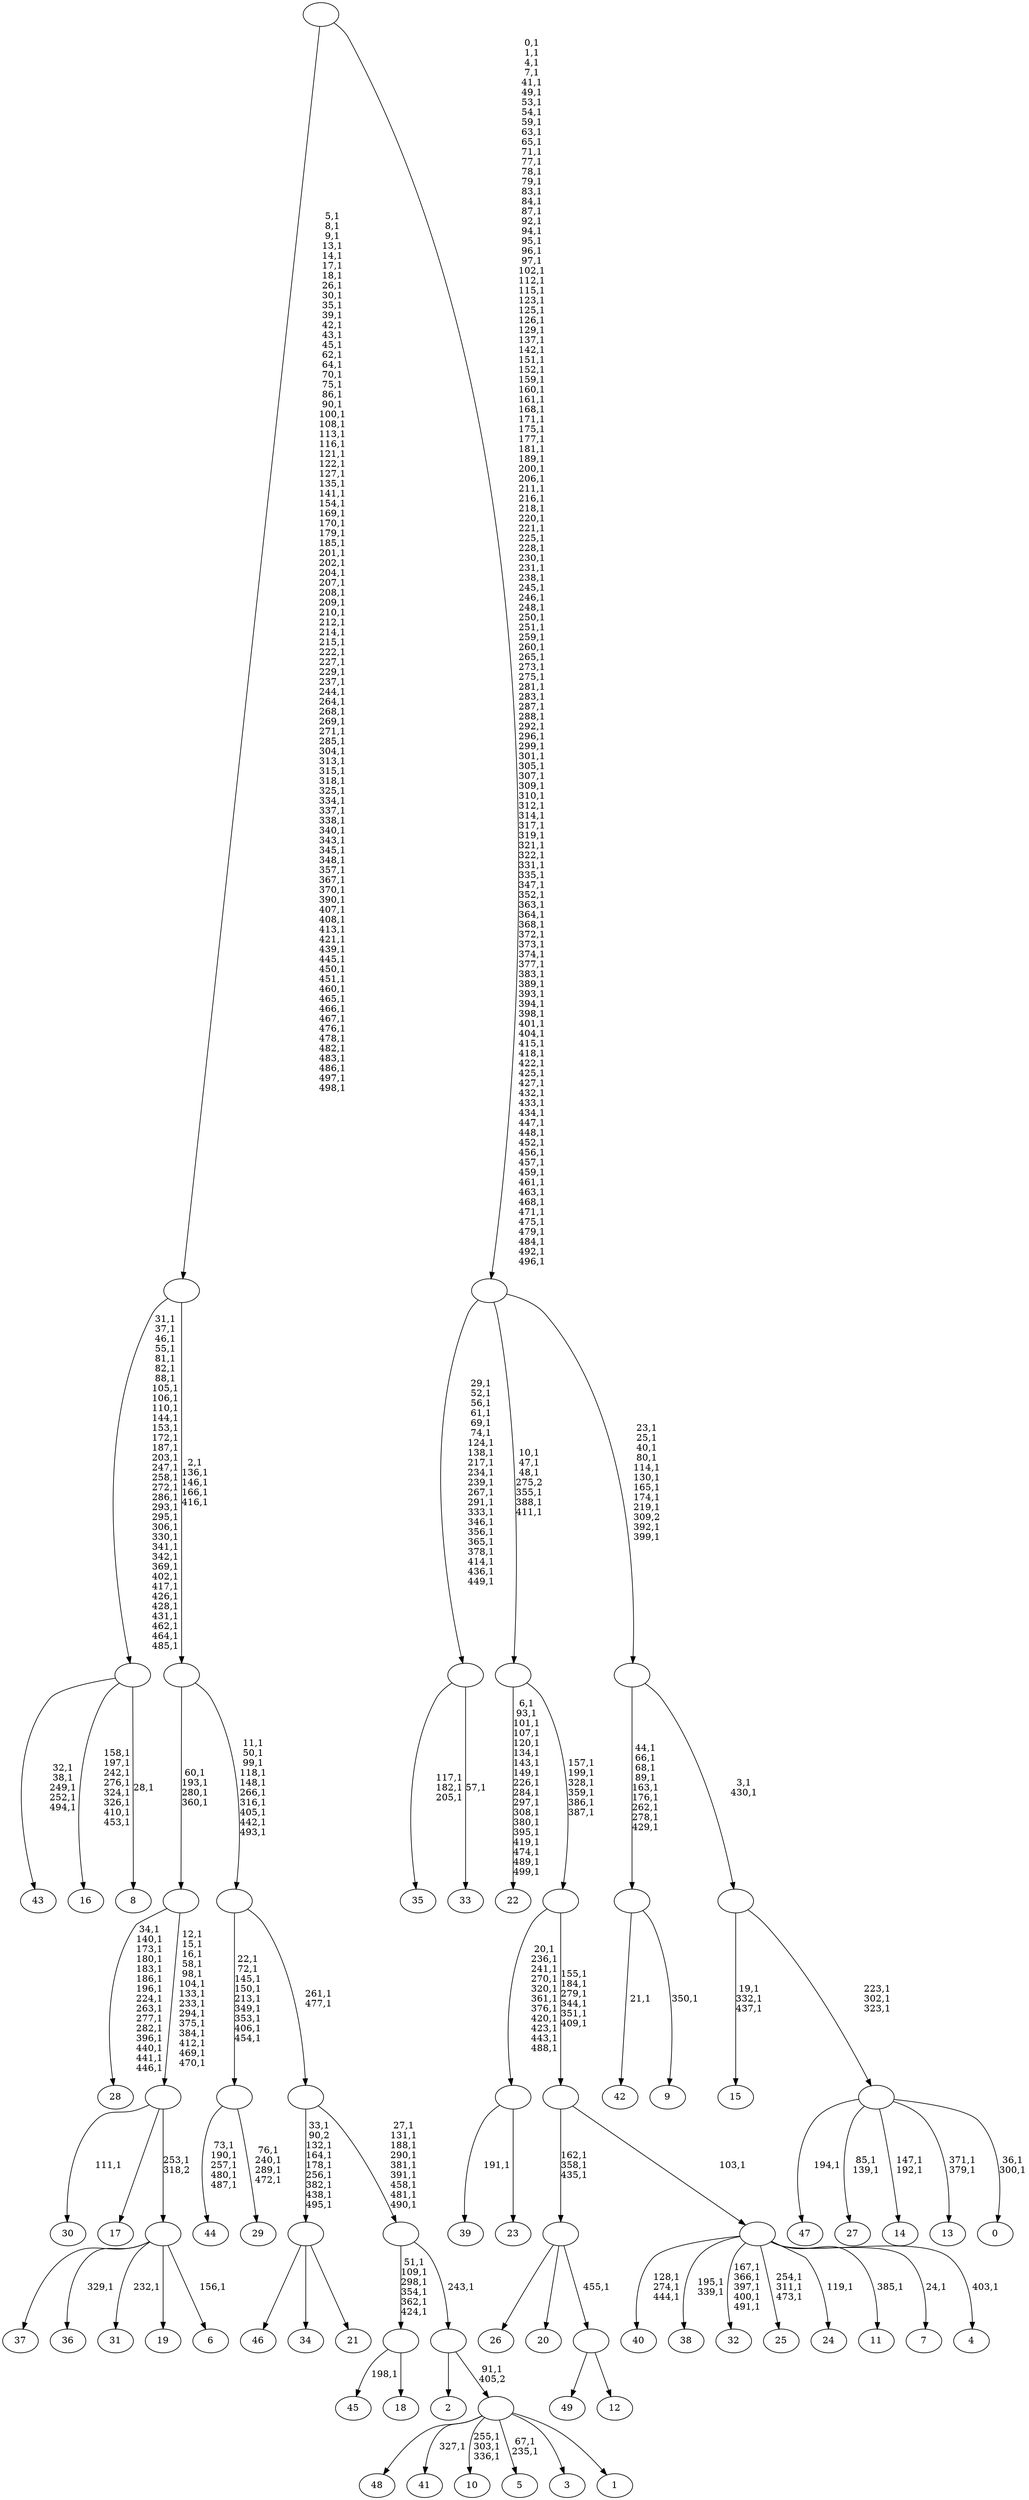 digraph T {
	550 [label="49"]
	549 [label="48"]
	548 [label="47"]
	546 [label="46"]
	545 [label="45"]
	543 [label="44"]
	537 [label="43"]
	531 [label="42"]
	529 [label="41"]
	527 [label="40"]
	523 [label="39"]
	521 [label="38"]
	518 [label="37"]
	517 [label="36"]
	515 [label="35"]
	511 [label="34"]
	510 [label="33"]
	508 [label=""]
	487 [label="32"]
	481 [label="31"]
	479 [label="30"]
	477 [label="29"]
	472 [label=""]
	463 [label="28"]
	447 [label="27"]
	444 [label="26"]
	443 [label="25"]
	439 [label="24"]
	437 [label="23"]
	436 [label=""]
	425 [label="22"]
	406 [label="21"]
	405 [label=""]
	397 [label="20"]
	396 [label="19"]
	395 [label="18"]
	394 [label=""]
	388 [label="17"]
	387 [label="16"]
	378 [label="15"]
	374 [label="14"]
	371 [label="13"]
	368 [label="12"]
	367 [label=""]
	366 [label=""]
	363 [label="11"]
	361 [label="10"]
	357 [label="9"]
	355 [label=""]
	346 [label="8"]
	344 [label=""]
	310 [label="7"]
	308 [label="6"]
	306 [label=""]
	305 [label=""]
	291 [label=""]
	287 [label="5"]
	284 [label="4"]
	282 [label=""]
	281 [label=""]
	275 [label=""]
	269 [label=""]
	263 [label="3"]
	262 [label="2"]
	261 [label="1"]
	260 [label=""]
	259 [label=""]
	258 [label=""]
	249 [label=""]
	247 [label=""]
	237 [label=""]
	232 [label=""]
	143 [label="0"]
	140 [label=""]
	137 [label=""]
	135 [label=""]
	124 [label=""]
	0 [label=""]
	508 -> 510 [label="57,1"]
	508 -> 515 [label="117,1\n182,1\n205,1"]
	472 -> 477 [label="76,1\n240,1\n289,1\n472,1"]
	472 -> 543 [label="73,1\n190,1\n257,1\n480,1\n487,1"]
	436 -> 523 [label="191,1"]
	436 -> 437 [label=""]
	405 -> 546 [label=""]
	405 -> 511 [label=""]
	405 -> 406 [label=""]
	394 -> 545 [label="198,1"]
	394 -> 395 [label=""]
	367 -> 550 [label=""]
	367 -> 368 [label=""]
	366 -> 444 [label=""]
	366 -> 397 [label=""]
	366 -> 367 [label="455,1"]
	355 -> 357 [label="350,1"]
	355 -> 531 [label="21,1"]
	344 -> 346 [label="28,1"]
	344 -> 387 [label="158,1\n197,1\n242,1\n276,1\n324,1\n326,1\n410,1\n453,1"]
	344 -> 537 [label="32,1\n38,1\n249,1\n252,1\n494,1"]
	306 -> 308 [label="156,1"]
	306 -> 481 [label="232,1"]
	306 -> 517 [label="329,1"]
	306 -> 518 [label=""]
	306 -> 396 [label=""]
	305 -> 479 [label="111,1"]
	305 -> 388 [label=""]
	305 -> 306 [label="253,1\n318,2"]
	291 -> 305 [label="12,1\n15,1\n16,1\n58,1\n98,1\n104,1\n133,1\n233,1\n294,1\n375,1\n384,1\n412,1\n469,1\n470,1"]
	291 -> 463 [label="34,1\n140,1\n173,1\n180,1\n183,1\n186,1\n196,1\n224,1\n263,1\n277,1\n282,1\n396,1\n440,1\n441,1\n446,1"]
	282 -> 284 [label="403,1"]
	282 -> 310 [label="24,1"]
	282 -> 363 [label="385,1"]
	282 -> 439 [label="119,1"]
	282 -> 443 [label="254,1\n311,1\n473,1"]
	282 -> 487 [label="167,1\n366,1\n397,1\n400,1\n491,1"]
	282 -> 521 [label="195,1\n339,1"]
	282 -> 527 [label="128,1\n274,1\n444,1"]
	281 -> 366 [label="162,1\n358,1\n435,1"]
	281 -> 282 [label="103,1"]
	275 -> 281 [label="155,1\n184,1\n279,1\n344,1\n351,1\n409,1"]
	275 -> 436 [label="20,1\n236,1\n241,1\n270,1\n320,1\n361,1\n376,1\n420,1\n423,1\n443,1\n488,1"]
	269 -> 275 [label="157,1\n199,1\n328,1\n359,1\n386,1\n387,1"]
	269 -> 425 [label="6,1\n93,1\n101,1\n107,1\n120,1\n134,1\n143,1\n149,1\n226,1\n284,1\n297,1\n308,1\n380,1\n395,1\n419,1\n474,1\n489,1\n499,1"]
	260 -> 287 [label="67,1\n235,1"]
	260 -> 361 [label="255,1\n303,1\n336,1"]
	260 -> 529 [label="327,1"]
	260 -> 549 [label=""]
	260 -> 263 [label=""]
	260 -> 261 [label=""]
	259 -> 262 [label=""]
	259 -> 260 [label="91,1\n405,2"]
	258 -> 394 [label="51,1\n109,1\n298,1\n354,1\n362,1\n424,1"]
	258 -> 259 [label="243,1"]
	249 -> 258 [label="27,1\n131,1\n188,1\n290,1\n381,1\n391,1\n458,1\n481,1\n490,1"]
	249 -> 405 [label="33,1\n90,2\n132,1\n164,1\n178,1\n256,1\n382,1\n438,1\n495,1"]
	247 -> 249 [label="261,1\n477,1"]
	247 -> 472 [label="22,1\n72,1\n145,1\n150,1\n213,1\n349,1\n353,1\n406,1\n454,1"]
	237 -> 247 [label="11,1\n50,1\n99,1\n118,1\n148,1\n266,1\n316,1\n405,1\n442,1\n493,1"]
	237 -> 291 [label="60,1\n193,1\n280,1\n360,1"]
	232 -> 237 [label="2,1\n136,1\n146,1\n166,1\n416,1"]
	232 -> 344 [label="31,1\n37,1\n46,1\n55,1\n81,1\n82,1\n88,1\n105,1\n106,1\n110,1\n144,1\n153,1\n172,1\n187,1\n203,1\n247,1\n258,1\n272,1\n286,1\n293,1\n295,1\n306,1\n330,1\n341,1\n342,1\n369,1\n402,1\n417,1\n426,1\n428,1\n431,1\n462,1\n464,1\n485,1"]
	140 -> 143 [label="36,1\n300,1"]
	140 -> 371 [label="371,1\n379,1"]
	140 -> 374 [label="147,1\n192,1"]
	140 -> 447 [label="85,1\n139,1"]
	140 -> 548 [label="194,1"]
	137 -> 140 [label="223,1\n302,1\n323,1"]
	137 -> 378 [label="19,1\n332,1\n437,1"]
	135 -> 137 [label="3,1\n430,1"]
	135 -> 355 [label="44,1\n66,1\n68,1\n89,1\n163,1\n176,1\n262,1\n278,1\n429,1"]
	124 -> 135 [label="23,1\n25,1\n40,1\n80,1\n114,1\n130,1\n165,1\n174,1\n219,1\n309,2\n392,1\n399,1"]
	124 -> 269 [label="10,1\n47,1\n48,1\n275,2\n355,1\n388,1\n411,1"]
	124 -> 508 [label="29,1\n52,1\n56,1\n61,1\n69,1\n74,1\n124,1\n138,1\n217,1\n234,1\n239,1\n267,1\n291,1\n333,1\n346,1\n356,1\n365,1\n378,1\n414,1\n436,1\n449,1"]
	0 -> 124 [label="0,1\n1,1\n4,1\n7,1\n41,1\n49,1\n53,1\n54,1\n59,1\n63,1\n65,1\n71,1\n77,1\n78,1\n79,1\n83,1\n84,1\n87,1\n92,1\n94,1\n95,1\n96,1\n97,1\n102,1\n112,1\n115,1\n123,1\n125,1\n126,1\n129,1\n137,1\n142,1\n151,1\n152,1\n159,1\n160,1\n161,1\n168,1\n171,1\n175,1\n177,1\n181,1\n189,1\n200,1\n206,1\n211,1\n216,1\n218,1\n220,1\n221,1\n225,1\n228,1\n230,1\n231,1\n238,1\n245,1\n246,1\n248,1\n250,1\n251,1\n259,1\n260,1\n265,1\n273,1\n275,1\n281,1\n283,1\n287,1\n288,1\n292,1\n296,1\n299,1\n301,1\n305,1\n307,1\n309,1\n310,1\n312,1\n314,1\n317,1\n319,1\n321,1\n322,1\n331,1\n335,1\n347,1\n352,1\n363,1\n364,1\n368,1\n372,1\n373,1\n374,1\n377,1\n383,1\n389,1\n393,1\n394,1\n398,1\n401,1\n404,1\n415,1\n418,1\n422,1\n425,1\n427,1\n432,1\n433,1\n434,1\n447,1\n448,1\n452,1\n456,1\n457,1\n459,1\n461,1\n463,1\n468,1\n471,1\n475,1\n479,1\n484,1\n492,1\n496,1"]
	0 -> 232 [label="5,1\n8,1\n9,1\n13,1\n14,1\n17,1\n18,1\n26,1\n30,1\n35,1\n39,1\n42,1\n43,1\n45,1\n62,1\n64,1\n70,1\n75,1\n86,1\n90,1\n100,1\n108,1\n113,1\n116,1\n121,1\n122,1\n127,1\n135,1\n141,1\n154,1\n169,1\n170,1\n179,1\n185,1\n201,1\n202,1\n204,1\n207,1\n208,1\n209,1\n210,1\n212,1\n214,1\n215,1\n222,1\n227,1\n229,1\n237,1\n244,1\n264,1\n268,1\n269,1\n271,1\n285,1\n304,1\n313,1\n315,1\n318,1\n325,1\n334,1\n337,1\n338,1\n340,1\n343,1\n345,1\n348,1\n357,1\n367,1\n370,1\n390,1\n407,1\n408,1\n413,1\n421,1\n439,1\n445,1\n450,1\n451,1\n460,1\n465,1\n466,1\n467,1\n476,1\n478,1\n482,1\n483,1\n486,1\n497,1\n498,1"]
}

